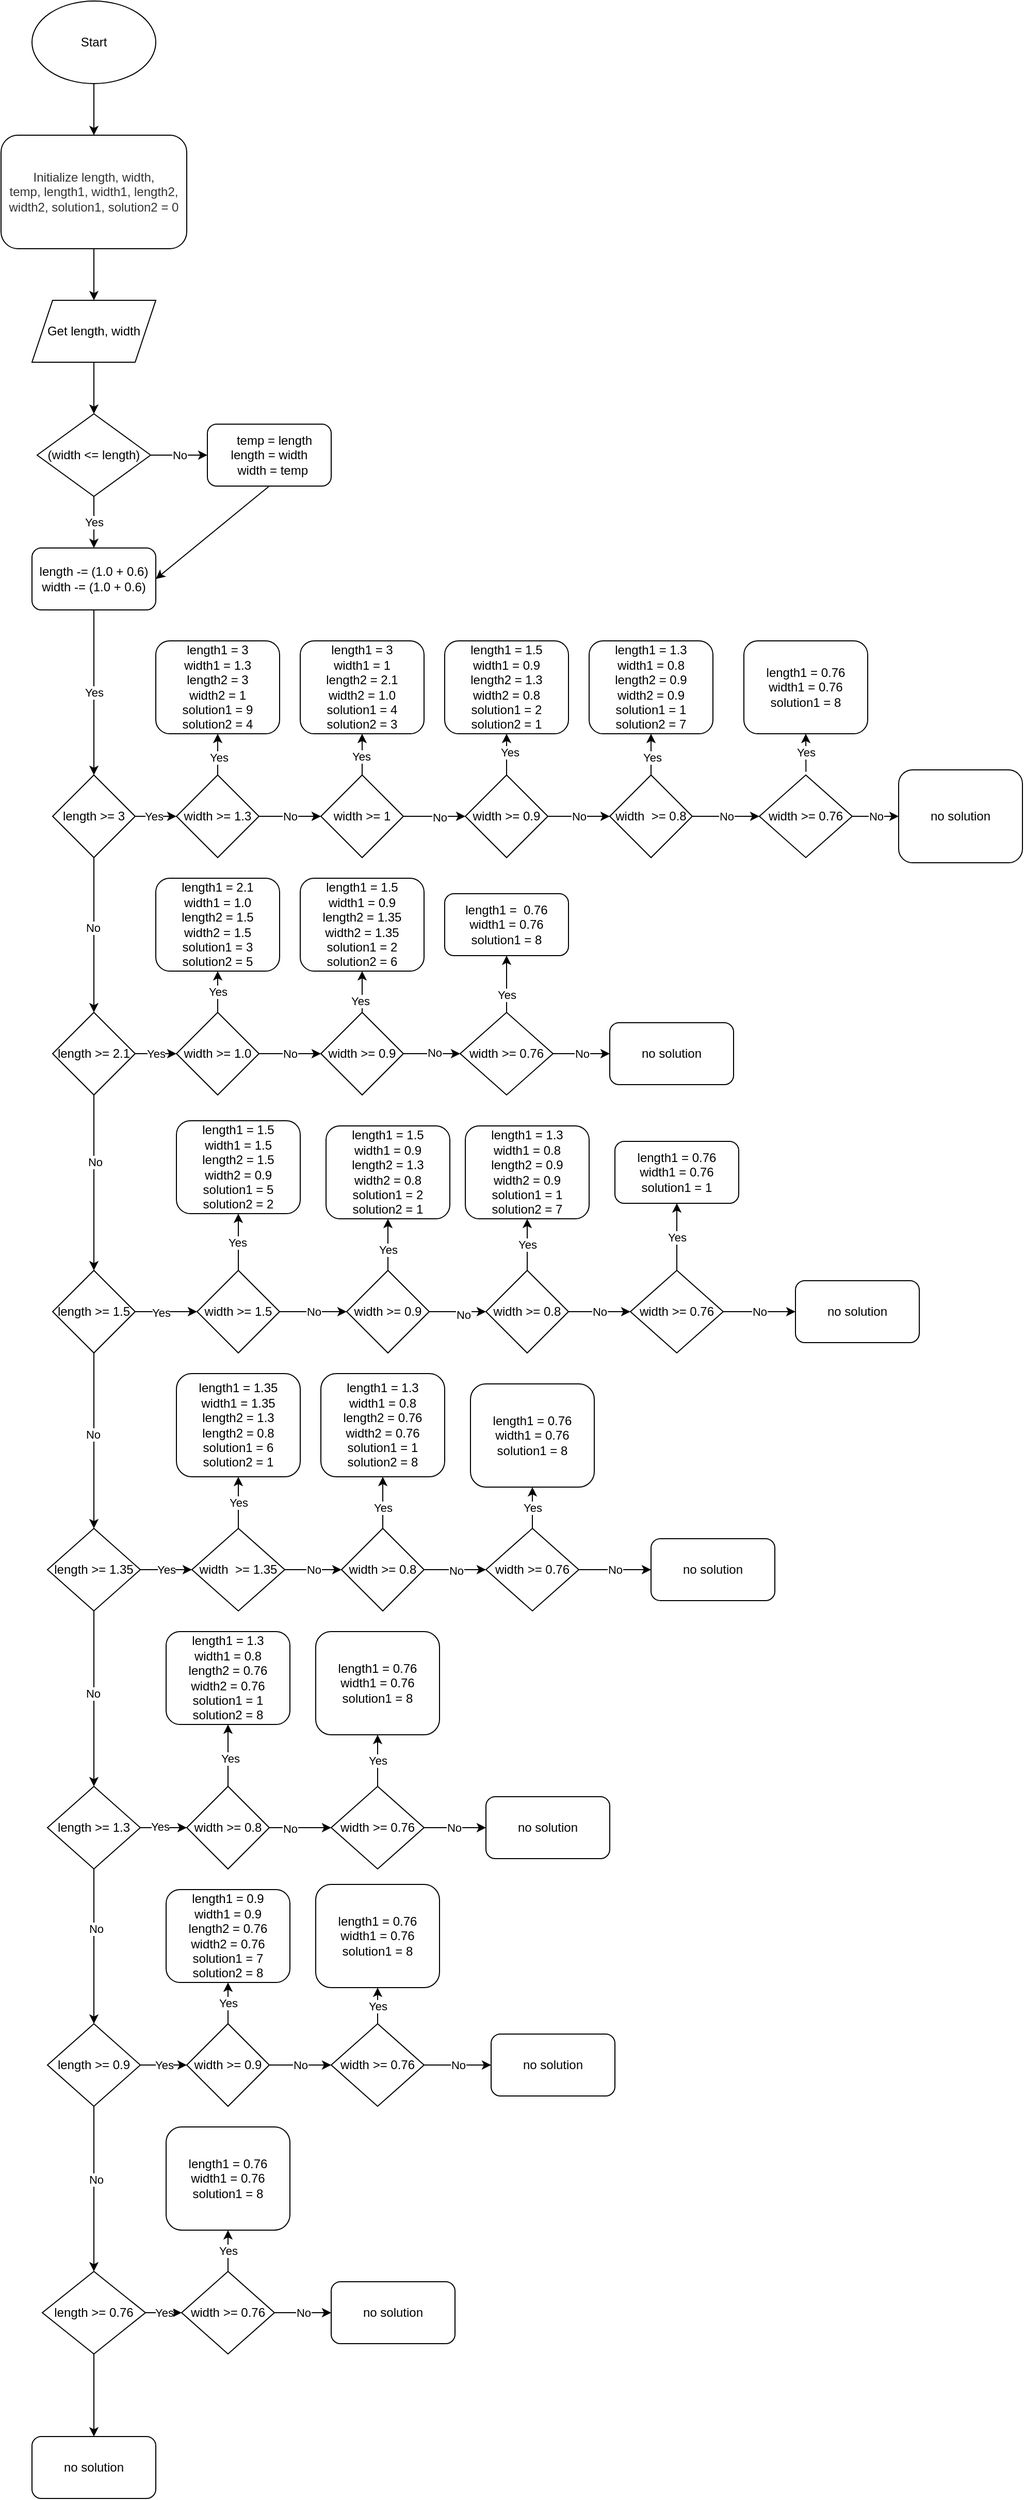 <mxfile version="15.8.2" type="github">
  <diagram id="d-orxMP7u0uSfBueZLpv" name="Page-1">
    <mxGraphModel dx="1038" dy="579" grid="1" gridSize="10" guides="1" tooltips="1" connect="1" arrows="1" fold="1" page="1" pageScale="1" pageWidth="1200" pageHeight="1920" math="0" shadow="0">
      <root>
        <mxCell id="0" />
        <mxCell id="1" parent="0" />
        <mxCell id="_EXevsXsaBAd4mSZJ1PT-3" value="" style="endArrow=classic;html=1;rounded=0;exitX=0.5;exitY=1;exitDx=0;exitDy=0;entryX=0.5;entryY=0;entryDx=0;entryDy=0;" parent="1" target="_EXevsXsaBAd4mSZJ1PT-4" edge="1">
          <mxGeometry width="50" height="50" relative="1" as="geometry">
            <mxPoint x="100.0" y="110" as="sourcePoint" />
            <mxPoint x="350" y="190" as="targetPoint" />
          </mxGeometry>
        </mxCell>
        <mxCell id="_EXevsXsaBAd4mSZJ1PT-4" value="&lt;span data-lucid-type=&quot;application/vnd.lucid.text&quot; data-lucid-content=&quot;{&amp;#34;t&amp;#34;:&amp;#34;Initialize length, width, temp, length1, width1, length2, width2, type1, type2&amp;#34;,&amp;#34;m&amp;#34;:[{&amp;#34;s&amp;#34;:0,&amp;#34;n&amp;#34;:&amp;#34;a&amp;#34;,&amp;#34;v&amp;#34;:&amp;#34;center&amp;#34;},{&amp;#34;s&amp;#34;:0,&amp;#34;n&amp;#34;:&amp;#34;f&amp;#34;,&amp;#34;v&amp;#34;:&amp;#34;Liberation Serif&amp;#34;,&amp;#34;e&amp;#34;:78},{&amp;#34;s&amp;#34;:0,&amp;#34;n&amp;#34;:&amp;#34;c&amp;#34;,&amp;#34;v&amp;#34;:&amp;#34;333333ff&amp;#34;,&amp;#34;e&amp;#34;:78}]}&quot;&gt;&lt;span style=&quot;text-align: center ; color: rgb(51 , 51 , 51)&quot;&gt;Initialize length, width,&lt;br&gt;temp, length1, width1, length2, width2, solution1, solution2 = 0&lt;/span&gt;&lt;/span&gt;" style="rounded=1;whiteSpace=wrap;html=1;" parent="1" vertex="1">
          <mxGeometry x="10" y="160" width="180" height="110" as="geometry" />
        </mxCell>
        <mxCell id="_EXevsXsaBAd4mSZJ1PT-5" value="Start" style="ellipse;whiteSpace=wrap;html=1;" parent="1" vertex="1">
          <mxGeometry x="40" y="30" width="120" height="80" as="geometry" />
        </mxCell>
        <mxCell id="_EXevsXsaBAd4mSZJ1PT-6" value="" style="endArrow=classic;html=1;rounded=0;" parent="1" edge="1">
          <mxGeometry width="50" height="50" relative="1" as="geometry">
            <mxPoint x="100" y="270" as="sourcePoint" />
            <mxPoint x="100" y="320" as="targetPoint" />
          </mxGeometry>
        </mxCell>
        <mxCell id="_EXevsXsaBAd4mSZJ1PT-7" value="Get length, width" style="shape=parallelogram;perimeter=parallelogramPerimeter;whiteSpace=wrap;html=1;fixedSize=1;" parent="1" vertex="1">
          <mxGeometry x="40" y="320" width="120" height="60" as="geometry" />
        </mxCell>
        <mxCell id="_EXevsXsaBAd4mSZJ1PT-8" value="" style="endArrow=classic;html=1;rounded=0;exitX=0.5;exitY=1;exitDx=0;exitDy=0;" parent="1" source="_EXevsXsaBAd4mSZJ1PT-7" edge="1">
          <mxGeometry width="50" height="50" relative="1" as="geometry">
            <mxPoint x="90" y="430" as="sourcePoint" />
            <mxPoint x="100" y="430" as="targetPoint" />
          </mxGeometry>
        </mxCell>
        <mxCell id="_EXevsXsaBAd4mSZJ1PT-9" value="(width &amp;lt;= length)" style="rhombus;whiteSpace=wrap;html=1;" parent="1" vertex="1">
          <mxGeometry x="45" y="430" width="110" height="80" as="geometry" />
        </mxCell>
        <mxCell id="_EXevsXsaBAd4mSZJ1PT-10" value="Yes" style="endArrow=classic;html=1;rounded=0;exitX=0.5;exitY=1;exitDx=0;exitDy=0;" parent="1" source="_EXevsXsaBAd4mSZJ1PT-9" edge="1">
          <mxGeometry width="50" height="50" relative="1" as="geometry">
            <mxPoint x="80" y="560" as="sourcePoint" />
            <mxPoint x="100" y="560" as="targetPoint" />
          </mxGeometry>
        </mxCell>
        <mxCell id="_EXevsXsaBAd4mSZJ1PT-11" value="No" style="endArrow=classic;html=1;rounded=0;exitX=1;exitY=0.5;exitDx=0;exitDy=0;" parent="1" source="_EXevsXsaBAd4mSZJ1PT-9" edge="1">
          <mxGeometry width="50" height="50" relative="1" as="geometry">
            <mxPoint x="160" y="490" as="sourcePoint" />
            <mxPoint x="210" y="470" as="targetPoint" />
          </mxGeometry>
        </mxCell>
        <mxCell id="_EXevsXsaBAd4mSZJ1PT-12" value="&amp;nbsp; &amp;nbsp;temp = length&lt;br&gt;length = width&lt;br&gt;&amp;nbsp; width = temp" style="rounded=1;whiteSpace=wrap;html=1;align=center;" parent="1" vertex="1">
          <mxGeometry x="210" y="440" width="120" height="60" as="geometry" />
        </mxCell>
        <mxCell id="_EXevsXsaBAd4mSZJ1PT-13" value="length -= (1.0 + 0.6)&lt;br&gt;width -= (1.0 + 0.6)" style="rounded=1;whiteSpace=wrap;html=1;" parent="1" vertex="1">
          <mxGeometry x="40" y="560" width="120" height="60" as="geometry" />
        </mxCell>
        <mxCell id="_EXevsXsaBAd4mSZJ1PT-14" value="Yes" style="endArrow=classic;html=1;rounded=0;exitX=0.5;exitY=1;exitDx=0;exitDy=0;entryX=0.5;entryY=0;entryDx=0;entryDy=0;" parent="1" source="_EXevsXsaBAd4mSZJ1PT-13" edge="1" target="_EXevsXsaBAd4mSZJ1PT-16">
          <mxGeometry width="50" height="50" relative="1" as="geometry">
            <mxPoint x="80" y="670" as="sourcePoint" />
            <mxPoint x="100" y="670" as="targetPoint" />
          </mxGeometry>
        </mxCell>
        <mxCell id="_EXevsXsaBAd4mSZJ1PT-15" value="" style="endArrow=classic;html=1;rounded=0;exitX=0.5;exitY=1;exitDx=0;exitDy=0;entryX=1;entryY=0.5;entryDx=0;entryDy=0;" parent="1" source="_EXevsXsaBAd4mSZJ1PT-12" target="_EXevsXsaBAd4mSZJ1PT-13" edge="1">
          <mxGeometry width="50" height="50" relative="1" as="geometry">
            <mxPoint x="250" y="550" as="sourcePoint" />
            <mxPoint x="300" y="500" as="targetPoint" />
          </mxGeometry>
        </mxCell>
        <mxCell id="_EXevsXsaBAd4mSZJ1PT-16" value="length &amp;gt;= 3" style="rhombus;whiteSpace=wrap;html=1;" parent="1" vertex="1">
          <mxGeometry x="60" y="780" width="80" height="80" as="geometry" />
        </mxCell>
        <mxCell id="_EXevsXsaBAd4mSZJ1PT-17" value="" style="endArrow=classic;html=1;rounded=0;exitX=1;exitY=0.5;exitDx=0;exitDy=0;entryX=0;entryY=0.5;entryDx=0;entryDy=0;" parent="1" source="_EXevsXsaBAd4mSZJ1PT-16" edge="1" target="_EXevsXsaBAd4mSZJ1PT-19">
          <mxGeometry width="50" height="50" relative="1" as="geometry">
            <mxPoint x="160" y="730" as="sourcePoint" />
            <mxPoint x="200" y="710" as="targetPoint" />
          </mxGeometry>
        </mxCell>
        <mxCell id="_EXevsXsaBAd4mSZJ1PT-18" value="Yes" style="edgeLabel;html=1;align=center;verticalAlign=middle;resizable=0;points=[];" parent="_EXevsXsaBAd4mSZJ1PT-17" vertex="1" connectable="0">
          <mxGeometry x="-0.105" relative="1" as="geometry">
            <mxPoint as="offset" />
          </mxGeometry>
        </mxCell>
        <mxCell id="_EXevsXsaBAd4mSZJ1PT-19" value="width &amp;gt;= 1.3" style="rhombus;whiteSpace=wrap;html=1;" parent="1" vertex="1">
          <mxGeometry x="180" y="780" width="80" height="80" as="geometry" />
        </mxCell>
        <mxCell id="_EXevsXsaBAd4mSZJ1PT-20" value="No" style="endArrow=classic;html=1;rounded=0;exitX=1;exitY=0.5;exitDx=0;exitDy=0;entryX=0;entryY=0.5;entryDx=0;entryDy=0;" parent="1" source="_EXevsXsaBAd4mSZJ1PT-19" edge="1" target="_EXevsXsaBAd4mSZJ1PT-21">
          <mxGeometry width="50" height="50" relative="1" as="geometry">
            <mxPoint x="280" y="730" as="sourcePoint" />
            <mxPoint x="330" y="710" as="targetPoint" />
          </mxGeometry>
        </mxCell>
        <mxCell id="_EXevsXsaBAd4mSZJ1PT-21" value="width &amp;gt;= 1" style="rhombus;whiteSpace=wrap;html=1;" parent="1" vertex="1">
          <mxGeometry x="320" y="780" width="80" height="80" as="geometry" />
        </mxCell>
        <mxCell id="_EXevsXsaBAd4mSZJ1PT-22" value="" style="endArrow=classic;html=1;rounded=0;exitX=0.5;exitY=1;exitDx=0;exitDy=0;entryX=0.5;entryY=0;entryDx=0;entryDy=0;" parent="1" source="_EXevsXsaBAd4mSZJ1PT-16" edge="1" target="_EXevsXsaBAd4mSZJ1PT-23">
          <mxGeometry width="50" height="50" relative="1" as="geometry">
            <mxPoint x="70" y="800" as="sourcePoint" />
            <mxPoint x="100" y="800" as="targetPoint" />
          </mxGeometry>
        </mxCell>
        <mxCell id="_EXevsXsaBAd4mSZJ1PT-35" value="No" style="edgeLabel;html=1;align=center;verticalAlign=middle;resizable=0;points=[];" parent="_EXevsXsaBAd4mSZJ1PT-22" vertex="1" connectable="0">
          <mxGeometry x="-0.092" y="-1" relative="1" as="geometry">
            <mxPoint as="offset" />
          </mxGeometry>
        </mxCell>
        <mxCell id="_EXevsXsaBAd4mSZJ1PT-23" value="length &amp;gt;= 2.1" style="rhombus;whiteSpace=wrap;html=1;" parent="1" vertex="1">
          <mxGeometry x="60" y="1010" width="80" height="80" as="geometry" />
        </mxCell>
        <mxCell id="_EXevsXsaBAd4mSZJ1PT-24" value="" style="endArrow=classic;html=1;rounded=0;exitX=0.5;exitY=1;exitDx=0;exitDy=0;entryX=0.5;entryY=0;entryDx=0;entryDy=0;" parent="1" source="_EXevsXsaBAd4mSZJ1PT-23" edge="1" target="_EXevsXsaBAd4mSZJ1PT-25">
          <mxGeometry width="50" height="50" relative="1" as="geometry">
            <mxPoint x="70" y="930" as="sourcePoint" />
            <mxPoint x="100" y="930" as="targetPoint" />
          </mxGeometry>
        </mxCell>
        <mxCell id="_EXevsXsaBAd4mSZJ1PT-36" value="No" style="edgeLabel;html=1;align=center;verticalAlign=middle;resizable=0;points=[];" parent="_EXevsXsaBAd4mSZJ1PT-24" vertex="1" connectable="0">
          <mxGeometry x="-0.244" y="1" relative="1" as="geometry">
            <mxPoint as="offset" />
          </mxGeometry>
        </mxCell>
        <mxCell id="_EXevsXsaBAd4mSZJ1PT-25" value="length &amp;gt;= 1.5" style="rhombus;whiteSpace=wrap;html=1;" parent="1" vertex="1">
          <mxGeometry x="60" y="1260" width="80" height="80" as="geometry" />
        </mxCell>
        <mxCell id="_EXevsXsaBAd4mSZJ1PT-26" value="" style="endArrow=classic;html=1;rounded=0;exitX=0.5;exitY=1;exitDx=0;exitDy=0;entryX=0.5;entryY=0;entryDx=0;entryDy=0;" parent="1" source="_EXevsXsaBAd4mSZJ1PT-25" target="_EXevsXsaBAd4mSZJ1PT-27" edge="1">
          <mxGeometry width="50" height="50" relative="1" as="geometry">
            <mxPoint x="70" y="1060" as="sourcePoint" />
            <mxPoint x="100" y="1050" as="targetPoint" />
          </mxGeometry>
        </mxCell>
        <mxCell id="_EXevsXsaBAd4mSZJ1PT-37" value="No" style="edgeLabel;html=1;align=center;verticalAlign=middle;resizable=0;points=[];" parent="_EXevsXsaBAd4mSZJ1PT-26" vertex="1" connectable="0">
          <mxGeometry x="-0.072" y="-1" relative="1" as="geometry">
            <mxPoint as="offset" />
          </mxGeometry>
        </mxCell>
        <mxCell id="_EXevsXsaBAd4mSZJ1PT-27" value="length &amp;gt;= 1.35" style="rhombus;whiteSpace=wrap;html=1;" parent="1" vertex="1">
          <mxGeometry x="55" y="1510" width="90" height="80" as="geometry" />
        </mxCell>
        <mxCell id="_EXevsXsaBAd4mSZJ1PT-28" value="" style="endArrow=classic;html=1;rounded=0;exitX=0.5;exitY=1;exitDx=0;exitDy=0;entryX=0.5;entryY=0;entryDx=0;entryDy=0;" parent="1" source="_EXevsXsaBAd4mSZJ1PT-27" target="_EXevsXsaBAd4mSZJ1PT-29" edge="1">
          <mxGeometry width="50" height="50" relative="1" as="geometry">
            <mxPoint x="150" y="1110" as="sourcePoint" />
            <mxPoint x="200" y="1090" as="targetPoint" />
          </mxGeometry>
        </mxCell>
        <mxCell id="_EXevsXsaBAd4mSZJ1PT-38" value="No" style="edgeLabel;html=1;align=center;verticalAlign=middle;resizable=0;points=[];" parent="_EXevsXsaBAd4mSZJ1PT-28" vertex="1" connectable="0">
          <mxGeometry x="-0.063" y="-1" relative="1" as="geometry">
            <mxPoint as="offset" />
          </mxGeometry>
        </mxCell>
        <mxCell id="_EXevsXsaBAd4mSZJ1PT-29" value="length &amp;gt;= 1.3" style="rhombus;whiteSpace=wrap;html=1;" parent="1" vertex="1">
          <mxGeometry x="55" y="1760" width="90" height="80" as="geometry" />
        </mxCell>
        <mxCell id="_EXevsXsaBAd4mSZJ1PT-31" value="" style="endArrow=classic;html=1;rounded=0;entryX=0.5;entryY=0;entryDx=0;entryDy=0;exitX=0.5;exitY=1;exitDx=0;exitDy=0;" parent="1" source="_EXevsXsaBAd4mSZJ1PT-29" target="_EXevsXsaBAd4mSZJ1PT-108" edge="1">
          <mxGeometry width="50" height="50" relative="1" as="geometry">
            <mxPoint x="30" y="1450" as="sourcePoint" />
            <mxPoint x="350" y="1290" as="targetPoint" />
          </mxGeometry>
        </mxCell>
        <mxCell id="_EXevsXsaBAd4mSZJ1PT-39" value="No" style="edgeLabel;html=1;align=center;verticalAlign=middle;resizable=0;points=[];" parent="_EXevsXsaBAd4mSZJ1PT-31" vertex="1" connectable="0">
          <mxGeometry x="-0.225" y="2" relative="1" as="geometry">
            <mxPoint as="offset" />
          </mxGeometry>
        </mxCell>
        <mxCell id="_EXevsXsaBAd4mSZJ1PT-33" value="" style="endArrow=classic;html=1;rounded=0;exitX=0.5;exitY=1;exitDx=0;exitDy=0;entryX=0.5;entryY=0;entryDx=0;entryDy=0;" parent="1" source="_EXevsXsaBAd4mSZJ1PT-108" target="_EXevsXsaBAd4mSZJ1PT-34" edge="1">
          <mxGeometry width="50" height="50" relative="1" as="geometry">
            <mxPoint x="430" y="1180" as="sourcePoint" />
            <mxPoint x="480" y="1090" as="targetPoint" />
          </mxGeometry>
        </mxCell>
        <mxCell id="_EXevsXsaBAd4mSZJ1PT-40" value="No" style="edgeLabel;html=1;align=center;verticalAlign=middle;resizable=0;points=[];" parent="_EXevsXsaBAd4mSZJ1PT-33" vertex="1" connectable="0">
          <mxGeometry x="-0.115" y="2" relative="1" as="geometry">
            <mxPoint as="offset" />
          </mxGeometry>
        </mxCell>
        <mxCell id="_EXevsXsaBAd4mSZJ1PT-34" value="length &amp;gt;= 0.76" style="rhombus;whiteSpace=wrap;html=1;" parent="1" vertex="1">
          <mxGeometry x="50" y="2230" width="100" height="80" as="geometry" />
        </mxCell>
        <mxCell id="_EXevsXsaBAd4mSZJ1PT-41" value="" style="endArrow=classic;html=1;rounded=0;exitX=0.5;exitY=0;exitDx=0;exitDy=0;entryX=0.5;entryY=1;entryDx=0;entryDy=0;" parent="1" source="_EXevsXsaBAd4mSZJ1PT-19" target="_EXevsXsaBAd4mSZJ1PT-42" edge="1">
          <mxGeometry width="50" height="50" relative="1" as="geometry">
            <mxPoint x="210" y="670" as="sourcePoint" />
            <mxPoint x="240" y="640" as="targetPoint" />
          </mxGeometry>
        </mxCell>
        <mxCell id="_EXevsXsaBAd4mSZJ1PT-47" value="Yes" style="edgeLabel;html=1;align=center;verticalAlign=middle;resizable=0;points=[];" parent="_EXevsXsaBAd4mSZJ1PT-41" vertex="1" connectable="0">
          <mxGeometry x="-0.139" y="-1" relative="1" as="geometry">
            <mxPoint as="offset" />
          </mxGeometry>
        </mxCell>
        <mxCell id="_EXevsXsaBAd4mSZJ1PT-42" value="length1 = 3&lt;br&gt;width1 = 1.3&lt;br&gt;length2 = 3&lt;br&gt;width2 = 1&lt;br&gt;solution1 = 9&lt;br&gt;solution2 = 4" style="rounded=1;whiteSpace=wrap;html=1;align=center;" parent="1" vertex="1">
          <mxGeometry x="160" y="650" width="120" height="90" as="geometry" />
        </mxCell>
        <mxCell id="_EXevsXsaBAd4mSZJ1PT-44" value="" style="endArrow=classic;html=1;rounded=0;exitX=0.5;exitY=0;exitDx=0;exitDy=0;entryX=0.5;entryY=1;entryDx=0;entryDy=0;" parent="1" source="_EXevsXsaBAd4mSZJ1PT-21" edge="1" target="_EXevsXsaBAd4mSZJ1PT-45">
          <mxGeometry width="50" height="50" relative="1" as="geometry">
            <mxPoint x="410" y="730" as="sourcePoint" />
            <mxPoint x="450" y="710" as="targetPoint" />
          </mxGeometry>
        </mxCell>
        <mxCell id="_EXevsXsaBAd4mSZJ1PT-48" value="Yes" style="edgeLabel;html=1;align=center;verticalAlign=middle;resizable=0;points=[];" parent="_EXevsXsaBAd4mSZJ1PT-44" vertex="1" connectable="0">
          <mxGeometry x="-0.1" y="1" relative="1" as="geometry">
            <mxPoint as="offset" />
          </mxGeometry>
        </mxCell>
        <mxCell id="_EXevsXsaBAd4mSZJ1PT-45" value="length1 = 3&lt;br&gt;width1 = 1&lt;br&gt;length2 = 2.1&lt;br&gt;width2 = 1.0&lt;br&gt;solution1 = 4&lt;br&gt;solution2 = 3" style="rounded=1;whiteSpace=wrap;html=1;" parent="1" vertex="1">
          <mxGeometry x="300" y="650" width="120" height="90" as="geometry" />
        </mxCell>
        <mxCell id="_EXevsXsaBAd4mSZJ1PT-46" value="Yes" style="endArrow=classic;html=1;rounded=0;exitX=1;exitY=0.5;exitDx=0;exitDy=0;entryX=0;entryY=0.5;entryDx=0;entryDy=0;" parent="1" source="_EXevsXsaBAd4mSZJ1PT-23" edge="1" target="_EXevsXsaBAd4mSZJ1PT-50">
          <mxGeometry width="50" height="50" relative="1" as="geometry">
            <mxPoint x="340" y="850" as="sourcePoint" />
            <mxPoint x="200" y="840" as="targetPoint" />
          </mxGeometry>
        </mxCell>
        <mxCell id="_EXevsXsaBAd4mSZJ1PT-50" value="width &amp;gt;= 1.0" style="rhombus;whiteSpace=wrap;html=1;" parent="1" vertex="1">
          <mxGeometry x="180" y="1010" width="80" height="80" as="geometry" />
        </mxCell>
        <mxCell id="_EXevsXsaBAd4mSZJ1PT-51" value="Yes" style="endArrow=classic;html=1;rounded=0;exitX=0.5;exitY=0;exitDx=0;exitDy=0;entryX=0.5;entryY=1;entryDx=0;entryDy=0;" parent="1" source="_EXevsXsaBAd4mSZJ1PT-50" target="_EXevsXsaBAd4mSZJ1PT-52" edge="1">
          <mxGeometry width="50" height="50" relative="1" as="geometry">
            <mxPoint x="280" y="860" as="sourcePoint" />
            <mxPoint x="330" y="840" as="targetPoint" />
          </mxGeometry>
        </mxCell>
        <mxCell id="_EXevsXsaBAd4mSZJ1PT-52" value="length1 = 2.1&lt;br&gt;width1 = 1.0&lt;br&gt;length2 = 1.5&lt;br&gt;width2 = 1.5&lt;br&gt;solution1 = 3&lt;br&gt;solution2 = 5" style="rounded=1;whiteSpace=wrap;html=1;" parent="1" vertex="1">
          <mxGeometry x="160" y="880" width="120" height="90" as="geometry" />
        </mxCell>
        <mxCell id="_EXevsXsaBAd4mSZJ1PT-54" value="No" style="endArrow=classic;html=1;rounded=0;exitX=1;exitY=0.5;exitDx=0;exitDy=0;entryX=0;entryY=0.5;entryDx=0;entryDy=0;" parent="1" source="_EXevsXsaBAd4mSZJ1PT-50" edge="1" target="_EXevsXsaBAd4mSZJ1PT-57">
          <mxGeometry width="50" height="50" relative="1" as="geometry">
            <mxPoint x="280" y="870" as="sourcePoint" />
            <mxPoint x="330" y="880" as="targetPoint" />
          </mxGeometry>
        </mxCell>
        <mxCell id="_EXevsXsaBAd4mSZJ1PT-56" value="" style="endArrow=classic;html=1;rounded=0;exitX=1;exitY=0.5;exitDx=0;exitDy=0;entryX=0;entryY=0.5;entryDx=0;entryDy=0;" parent="1" source="_EXevsXsaBAd4mSZJ1PT-25" target="_EXevsXsaBAd4mSZJ1PT-67" edge="1">
          <mxGeometry width="50" height="50" relative="1" as="geometry">
            <mxPoint x="140" y="990" as="sourcePoint" />
            <mxPoint x="190" y="970" as="targetPoint" />
          </mxGeometry>
        </mxCell>
        <mxCell id="_EXevsXsaBAd4mSZJ1PT-72" value="Yes" style="edgeLabel;html=1;align=center;verticalAlign=middle;resizable=0;points=[];" parent="_EXevsXsaBAd4mSZJ1PT-56" vertex="1" connectable="0">
          <mxGeometry x="-0.182" y="-1" relative="1" as="geometry">
            <mxPoint as="offset" />
          </mxGeometry>
        </mxCell>
        <mxCell id="_EXevsXsaBAd4mSZJ1PT-57" value="width &amp;gt;= 0.9" style="rhombus;whiteSpace=wrap;html=1;" parent="1" vertex="1">
          <mxGeometry x="320" y="1010" width="80" height="80" as="geometry" />
        </mxCell>
        <mxCell id="_EXevsXsaBAd4mSZJ1PT-58" value="" style="endArrow=classic;html=1;rounded=0;entryX=0.5;entryY=1;entryDx=0;entryDy=0;exitX=0.5;exitY=0;exitDx=0;exitDy=0;" parent="1" source="_EXevsXsaBAd4mSZJ1PT-57" target="_EXevsXsaBAd4mSZJ1PT-59" edge="1">
          <mxGeometry width="50" height="50" relative="1" as="geometry">
            <mxPoint x="370" y="1070" as="sourcePoint" />
            <mxPoint x="460" y="840" as="targetPoint" />
          </mxGeometry>
        </mxCell>
        <mxCell id="_EXevsXsaBAd4mSZJ1PT-60" value="Yes" style="edgeLabel;html=1;align=center;verticalAlign=middle;resizable=0;points=[];" parent="_EXevsXsaBAd4mSZJ1PT-58" vertex="1" connectable="0">
          <mxGeometry x="-0.421" y="2" relative="1" as="geometry">
            <mxPoint as="offset" />
          </mxGeometry>
        </mxCell>
        <mxCell id="_EXevsXsaBAd4mSZJ1PT-59" value="length1 = 1.5&lt;br&gt;width1 = 0.9&lt;br&gt;length2 = 1.35&lt;br&gt;width2 = 1.35&lt;br&gt;solution1 = 2&lt;br&gt;solution2 = 6" style="rounded=1;whiteSpace=wrap;html=1;" parent="1" vertex="1">
          <mxGeometry x="300" y="880" width="120" height="90" as="geometry" />
        </mxCell>
        <mxCell id="_EXevsXsaBAd4mSZJ1PT-61" value="width &amp;gt;= 0.76" style="rhombus;whiteSpace=wrap;html=1;" parent="1" vertex="1">
          <mxGeometry x="455" y="1010" width="90" height="80" as="geometry" />
        </mxCell>
        <mxCell id="_EXevsXsaBAd4mSZJ1PT-62" value="" style="endArrow=classic;html=1;rounded=0;exitX=1;exitY=0.5;exitDx=0;exitDy=0;entryX=0;entryY=0.5;entryDx=0;entryDy=0;" parent="1" source="_EXevsXsaBAd4mSZJ1PT-57" target="_EXevsXsaBAd4mSZJ1PT-61" edge="1">
          <mxGeometry width="50" height="50" relative="1" as="geometry">
            <mxPoint x="350" y="970" as="sourcePoint" />
            <mxPoint x="400" y="920" as="targetPoint" />
          </mxGeometry>
        </mxCell>
        <mxCell id="_EXevsXsaBAd4mSZJ1PT-63" value="No" style="edgeLabel;html=1;align=center;verticalAlign=middle;resizable=0;points=[];" parent="_EXevsXsaBAd4mSZJ1PT-62" vertex="1" connectable="0">
          <mxGeometry x="0.086" y="1" relative="1" as="geometry">
            <mxPoint as="offset" />
          </mxGeometry>
        </mxCell>
        <mxCell id="_EXevsXsaBAd4mSZJ1PT-64" value="" style="endArrow=classic;html=1;rounded=0;exitX=0.5;exitY=0;exitDx=0;exitDy=0;entryX=0.5;entryY=1;entryDx=0;entryDy=0;" parent="1" source="_EXevsXsaBAd4mSZJ1PT-61" edge="1" target="_EXevsXsaBAd4mSZJ1PT-65">
          <mxGeometry width="50" height="50" relative="1" as="geometry">
            <mxPoint x="550" y="920" as="sourcePoint" />
            <mxPoint x="590" y="900" as="targetPoint" />
          </mxGeometry>
        </mxCell>
        <mxCell id="_EXevsXsaBAd4mSZJ1PT-66" value="Yes" style="edgeLabel;html=1;align=center;verticalAlign=middle;resizable=0;points=[];" parent="_EXevsXsaBAd4mSZJ1PT-64" vertex="1" connectable="0">
          <mxGeometry x="-0.386" relative="1" as="geometry">
            <mxPoint as="offset" />
          </mxGeometry>
        </mxCell>
        <mxCell id="_EXevsXsaBAd4mSZJ1PT-65" value="length1 = &amp;nbsp;0.76&lt;br&gt;width1 = 0.76&lt;br&gt;solution1 = 8" style="rounded=1;whiteSpace=wrap;html=1;" parent="1" vertex="1">
          <mxGeometry x="440" y="895" width="120" height="60" as="geometry" />
        </mxCell>
        <mxCell id="_EXevsXsaBAd4mSZJ1PT-67" value="width &amp;gt;= 1.5" style="rhombus;whiteSpace=wrap;html=1;" parent="1" vertex="1">
          <mxGeometry x="200" y="1260" width="80" height="80" as="geometry" />
        </mxCell>
        <mxCell id="_EXevsXsaBAd4mSZJ1PT-68" value="No" style="endArrow=classic;html=1;rounded=0;exitX=1;exitY=0.5;exitDx=0;exitDy=0;entryX=0;entryY=0.5;entryDx=0;entryDy=0;" parent="1" source="_EXevsXsaBAd4mSZJ1PT-67" target="_EXevsXsaBAd4mSZJ1PT-69" edge="1">
          <mxGeometry width="50" height="50" relative="1" as="geometry">
            <mxPoint x="270" y="990" as="sourcePoint" />
            <mxPoint x="320" y="970" as="targetPoint" />
          </mxGeometry>
        </mxCell>
        <mxCell id="_EXevsXsaBAd4mSZJ1PT-69" value="width &amp;gt;= 0.9" style="rhombus;whiteSpace=wrap;html=1;" parent="1" vertex="1">
          <mxGeometry x="345" y="1260" width="80" height="80" as="geometry" />
        </mxCell>
        <mxCell id="_EXevsXsaBAd4mSZJ1PT-73" value="length1 = 1.5&lt;br&gt;width1 = 1.5&lt;br&gt;length2 = 1.5&lt;br&gt;width2 = 0.9&lt;br&gt;solution1 = 5&lt;br&gt;solution2 = 2" style="rounded=1;whiteSpace=wrap;html=1;" parent="1" vertex="1">
          <mxGeometry x="180" y="1115" width="120" height="90" as="geometry" />
        </mxCell>
        <mxCell id="_EXevsXsaBAd4mSZJ1PT-74" value="" style="endArrow=classic;html=1;rounded=0;exitX=0.5;exitY=0;exitDx=0;exitDy=0;entryX=0.5;entryY=1;entryDx=0;entryDy=0;" parent="1" source="_EXevsXsaBAd4mSZJ1PT-67" target="_EXevsXsaBAd4mSZJ1PT-73" edge="1">
          <mxGeometry width="50" height="50" relative="1" as="geometry">
            <mxPoint x="220" y="1330" as="sourcePoint" />
            <mxPoint x="190" y="1290" as="targetPoint" />
          </mxGeometry>
        </mxCell>
        <mxCell id="_EXevsXsaBAd4mSZJ1PT-75" value="Yes" style="edgeLabel;html=1;align=center;verticalAlign=middle;resizable=0;points=[];" parent="_EXevsXsaBAd4mSZJ1PT-74" vertex="1" connectable="0">
          <mxGeometry x="0.007" y="1" relative="1" as="geometry">
            <mxPoint as="offset" />
          </mxGeometry>
        </mxCell>
        <mxCell id="_EXevsXsaBAd4mSZJ1PT-76" value="" style="endArrow=classic;html=1;rounded=0;entryX=0;entryY=0.5;entryDx=0;entryDy=0;exitX=1;exitY=0.5;exitDx=0;exitDy=0;" parent="1" target="_EXevsXsaBAd4mSZJ1PT-79" edge="1" source="_EXevsXsaBAd4mSZJ1PT-21">
          <mxGeometry width="50" height="50" relative="1" as="geometry">
            <mxPoint x="370" y="910" as="sourcePoint" />
            <mxPoint x="450" y="590" as="targetPoint" />
          </mxGeometry>
        </mxCell>
        <mxCell id="_EXevsXsaBAd4mSZJ1PT-78" value="No" style="edgeLabel;html=1;align=center;verticalAlign=middle;resizable=0;points=[];" parent="_EXevsXsaBAd4mSZJ1PT-76" vertex="1" connectable="0">
          <mxGeometry x="0.148" y="-1" relative="1" as="geometry">
            <mxPoint as="offset" />
          </mxGeometry>
        </mxCell>
        <mxCell id="_EXevsXsaBAd4mSZJ1PT-79" value="width &amp;gt;= 0.9" style="rhombus;whiteSpace=wrap;html=1;" parent="1" vertex="1">
          <mxGeometry x="460" y="780" width="80" height="80" as="geometry" />
        </mxCell>
        <mxCell id="_EXevsXsaBAd4mSZJ1PT-80" value="No" style="endArrow=classic;html=1;rounded=0;exitX=1;exitY=0.5;exitDx=0;exitDy=0;entryX=0;entryY=0.5;entryDx=0;entryDy=0;" parent="1" source="_EXevsXsaBAd4mSZJ1PT-79" edge="1" target="_EXevsXsaBAd4mSZJ1PT-81">
          <mxGeometry width="50" height="50" relative="1" as="geometry">
            <mxPoint x="530" y="600" as="sourcePoint" />
            <mxPoint x="590" y="580" as="targetPoint" />
          </mxGeometry>
        </mxCell>
        <mxCell id="_EXevsXsaBAd4mSZJ1PT-81" value="width &amp;nbsp;&amp;gt;= 0.8" style="rhombus;whiteSpace=wrap;html=1;" parent="1" vertex="1">
          <mxGeometry x="600" y="780" width="80" height="80" as="geometry" />
        </mxCell>
        <mxCell id="_EXevsXsaBAd4mSZJ1PT-82" value="" style="endArrow=classic;html=1;rounded=0;exitX=0.5;exitY=0;exitDx=0;exitDy=0;entryX=0.5;entryY=1;entryDx=0;entryDy=0;" parent="1" source="_EXevsXsaBAd4mSZJ1PT-79" edge="1" target="_EXevsXsaBAd4mSZJ1PT-83">
          <mxGeometry width="50" height="50" relative="1" as="geometry">
            <mxPoint x="460" y="540" as="sourcePoint" />
            <mxPoint x="490" y="500" as="targetPoint" />
          </mxGeometry>
        </mxCell>
        <mxCell id="_EXevsXsaBAd4mSZJ1PT-86" value="Yes" style="edgeLabel;html=1;align=center;verticalAlign=middle;resizable=0;points=[];" parent="_EXevsXsaBAd4mSZJ1PT-82" vertex="1" connectable="0">
          <mxGeometry x="0.09" y="-3" relative="1" as="geometry">
            <mxPoint as="offset" />
          </mxGeometry>
        </mxCell>
        <mxCell id="_EXevsXsaBAd4mSZJ1PT-83" value="length1 = 1.5&lt;br&gt;width1 = 0.9&lt;br&gt;length2 = 1.3&lt;br&gt;width2 = 0.8&lt;br&gt;solution1 = 2&lt;br&gt;solution2 = 1" style="rounded=1;whiteSpace=wrap;html=1;" parent="1" vertex="1">
          <mxGeometry x="440" y="650" width="120" height="90" as="geometry" />
        </mxCell>
        <mxCell id="_EXevsXsaBAd4mSZJ1PT-84" value="" style="endArrow=classic;html=1;rounded=0;exitX=0.5;exitY=0;exitDx=0;exitDy=0;entryX=0.5;entryY=1;entryDx=0;entryDy=0;" parent="1" source="_EXevsXsaBAd4mSZJ1PT-81" edge="1" target="_EXevsXsaBAd4mSZJ1PT-85">
          <mxGeometry width="50" height="50" relative="1" as="geometry">
            <mxPoint x="610" y="540" as="sourcePoint" />
            <mxPoint x="630" y="500" as="targetPoint" />
          </mxGeometry>
        </mxCell>
        <mxCell id="_EXevsXsaBAd4mSZJ1PT-87" value="Yes" style="edgeLabel;html=1;align=center;verticalAlign=middle;resizable=0;points=[];" parent="_EXevsXsaBAd4mSZJ1PT-84" vertex="1" connectable="0">
          <mxGeometry x="-0.152" y="-1" relative="1" as="geometry">
            <mxPoint as="offset" />
          </mxGeometry>
        </mxCell>
        <mxCell id="_EXevsXsaBAd4mSZJ1PT-85" value="length1 = 1.3&lt;br&gt;width1 = 0.8&lt;br&gt;length2 = 0.9&lt;br&gt;width2 = 0.9&lt;br&gt;solution1 = 1&lt;br&gt;solution2 = 7" style="rounded=1;whiteSpace=wrap;html=1;" parent="1" vertex="1">
          <mxGeometry x="580" y="650" width="120" height="90" as="geometry" />
        </mxCell>
        <mxCell id="_EXevsXsaBAd4mSZJ1PT-88" value="No" style="endArrow=classic;html=1;rounded=0;exitX=1;exitY=0.5;exitDx=0;exitDy=0;entryX=0;entryY=0.5;entryDx=0;entryDy=0;" parent="1" source="_EXevsXsaBAd4mSZJ1PT-81" edge="1" target="_EXevsXsaBAd4mSZJ1PT-89">
          <mxGeometry width="50" height="50" relative="1" as="geometry">
            <mxPoint x="670" y="600" as="sourcePoint" />
            <mxPoint x="720" y="580" as="targetPoint" />
          </mxGeometry>
        </mxCell>
        <mxCell id="geJAWq-fUzTMnwiIF5EW-5" value="No" style="edgeStyle=orthogonalEdgeStyle;rounded=0;orthogonalLoop=1;jettySize=auto;html=1;exitX=1;exitY=0.5;exitDx=0;exitDy=0;entryX=0;entryY=0.5;entryDx=0;entryDy=0;" edge="1" parent="1" source="_EXevsXsaBAd4mSZJ1PT-89" target="geJAWq-fUzTMnwiIF5EW-7">
          <mxGeometry relative="1" as="geometry">
            <mxPoint x="890" y="820.176" as="targetPoint" />
          </mxGeometry>
        </mxCell>
        <mxCell id="_EXevsXsaBAd4mSZJ1PT-89" value="width &amp;gt;= 0.76" style="rhombus;whiteSpace=wrap;html=1;" parent="1" vertex="1">
          <mxGeometry x="745" y="780" width="90" height="80" as="geometry" />
        </mxCell>
        <mxCell id="_EXevsXsaBAd4mSZJ1PT-90" value="Yes" style="endArrow=classic;html=1;rounded=0;exitX=0.502;exitY=-0.039;exitDx=0;exitDy=0;exitPerimeter=0;entryX=0.5;entryY=1;entryDx=0;entryDy=0;entryPerimeter=0;" parent="1" source="_EXevsXsaBAd4mSZJ1PT-89" edge="1" target="_EXevsXsaBAd4mSZJ1PT-91">
          <mxGeometry width="50" height="50" relative="1" as="geometry">
            <mxPoint x="750" y="540" as="sourcePoint" />
            <mxPoint x="765" y="500" as="targetPoint" />
          </mxGeometry>
        </mxCell>
        <mxCell id="_EXevsXsaBAd4mSZJ1PT-91" value="length1 = 0.76&lt;br&gt;width1 = 0.76&lt;br&gt;solution1 = 8" style="rounded=1;whiteSpace=wrap;html=1;" parent="1" vertex="1">
          <mxGeometry x="730" y="650" width="120" height="90" as="geometry" />
        </mxCell>
        <mxCell id="_EXevsXsaBAd4mSZJ1PT-92" value="No" style="endArrow=classic;html=1;rounded=0;exitX=1;exitY=0.5;exitDx=0;exitDy=0;entryX=0;entryY=0.5;entryDx=0;entryDy=0;" parent="1" source="_EXevsXsaBAd4mSZJ1PT-61" target="_EXevsXsaBAd4mSZJ1PT-93" edge="1">
          <mxGeometry width="50" height="50" relative="1" as="geometry">
            <mxPoint x="480" y="990" as="sourcePoint" />
            <mxPoint x="560" y="960" as="targetPoint" />
            <Array as="points" />
          </mxGeometry>
        </mxCell>
        <mxCell id="_EXevsXsaBAd4mSZJ1PT-93" value="no solution" style="rounded=1;whiteSpace=wrap;html=1;" parent="1" vertex="1">
          <mxGeometry x="600" y="1020" width="120" height="60" as="geometry" />
        </mxCell>
        <mxCell id="_EXevsXsaBAd4mSZJ1PT-95" value="width &amp;gt;= 0.8" style="rhombus;whiteSpace=wrap;html=1;" parent="1" vertex="1">
          <mxGeometry x="480" y="1260" width="80" height="80" as="geometry" />
        </mxCell>
        <mxCell id="_EXevsXsaBAd4mSZJ1PT-96" value="" style="endArrow=classic;html=1;rounded=0;exitX=1;exitY=0.5;exitDx=0;exitDy=0;entryX=0;entryY=0.5;entryDx=0;entryDy=0;" parent="1" source="_EXevsXsaBAd4mSZJ1PT-69" target="_EXevsXsaBAd4mSZJ1PT-95" edge="1">
          <mxGeometry width="50" height="50" relative="1" as="geometry">
            <mxPoint x="350" y="1060" as="sourcePoint" />
            <mxPoint x="400" y="1010" as="targetPoint" />
          </mxGeometry>
        </mxCell>
        <mxCell id="_EXevsXsaBAd4mSZJ1PT-102" value="No" style="edgeLabel;html=1;align=center;verticalAlign=middle;resizable=0;points=[];" parent="_EXevsXsaBAd4mSZJ1PT-96" vertex="1" connectable="0">
          <mxGeometry x="0.189" y="-3" relative="1" as="geometry">
            <mxPoint as="offset" />
          </mxGeometry>
        </mxCell>
        <mxCell id="_EXevsXsaBAd4mSZJ1PT-98" value="length1 = 1.5&lt;br&gt;width1 = 0.9&lt;br&gt;length2 = 1.3&lt;br&gt;width2 = 0.8&lt;br&gt;solution1 = 2&lt;br&gt;solution2 = 1" style="rounded=1;whiteSpace=wrap;html=1;" parent="1" vertex="1">
          <mxGeometry x="325" y="1120" width="120" height="90" as="geometry" />
        </mxCell>
        <mxCell id="_EXevsXsaBAd4mSZJ1PT-99" value="" style="endArrow=classic;html=1;rounded=0;exitX=0.5;exitY=0;exitDx=0;exitDy=0;entryX=0.5;entryY=1;entryDx=0;entryDy=0;" parent="1" source="_EXevsXsaBAd4mSZJ1PT-69" target="_EXevsXsaBAd4mSZJ1PT-98" edge="1">
          <mxGeometry width="50" height="50" relative="1" as="geometry">
            <mxPoint x="400" y="1000" as="sourcePoint" />
            <mxPoint x="450" y="950" as="targetPoint" />
          </mxGeometry>
        </mxCell>
        <mxCell id="_EXevsXsaBAd4mSZJ1PT-100" value="Yes" style="edgeLabel;html=1;align=center;verticalAlign=middle;resizable=0;points=[];" parent="_EXevsXsaBAd4mSZJ1PT-99" vertex="1" connectable="0">
          <mxGeometry x="0.388" y="2" relative="1" as="geometry">
            <mxPoint x="2" y="14" as="offset" />
          </mxGeometry>
        </mxCell>
        <mxCell id="_EXevsXsaBAd4mSZJ1PT-101" value="Yes" style="endArrow=classic;html=1;rounded=0;exitX=0.5;exitY=0;exitDx=0;exitDy=0;entryX=0.5;entryY=1;entryDx=0;entryDy=0;" parent="1" source="_EXevsXsaBAd4mSZJ1PT-95" target="_EXevsXsaBAd4mSZJ1PT-104" edge="1">
          <mxGeometry width="50" height="50" relative="1" as="geometry">
            <mxPoint x="490" y="1130" as="sourcePoint" />
            <mxPoint x="610" y="1050" as="targetPoint" />
          </mxGeometry>
        </mxCell>
        <mxCell id="_EXevsXsaBAd4mSZJ1PT-104" value="length1 = 1.3&lt;br&gt;width1 = 0.8&lt;br&gt;length2 = 0.9&lt;br&gt;width2 = 0.9&lt;br&gt;solution1 = 1&lt;br&gt;solution2 = 7" style="rounded=1;whiteSpace=wrap;html=1;" parent="1" vertex="1">
          <mxGeometry x="460" y="1120" width="120" height="90" as="geometry" />
        </mxCell>
        <mxCell id="_EXevsXsaBAd4mSZJ1PT-107" value="No" style="endArrow=classic;html=1;rounded=0;exitX=1;exitY=0.5;exitDx=0;exitDy=0;entryX=0;entryY=0.5;entryDx=0;entryDy=0;" parent="1" source="_EXevsXsaBAd4mSZJ1PT-95" edge="1" target="_EXevsXsaBAd4mSZJ1PT-109">
          <mxGeometry width="50" height="50" relative="1" as="geometry">
            <mxPoint x="670" y="1110" as="sourcePoint" />
            <mxPoint x="740" y="1130" as="targetPoint" />
          </mxGeometry>
        </mxCell>
        <mxCell id="_EXevsXsaBAd4mSZJ1PT-108" value="length &amp;gt;= 0.9" style="rhombus;whiteSpace=wrap;html=1;" parent="1" vertex="1">
          <mxGeometry x="55" y="1990" width="90" height="80" as="geometry" />
        </mxCell>
        <mxCell id="geJAWq-fUzTMnwiIF5EW-9" value="No" style="edgeStyle=orthogonalEdgeStyle;rounded=0;orthogonalLoop=1;jettySize=auto;html=1;exitX=1;exitY=0.5;exitDx=0;exitDy=0;entryX=0;entryY=0.5;entryDx=0;entryDy=0;" edge="1" parent="1" source="_EXevsXsaBAd4mSZJ1PT-109" target="geJAWq-fUzTMnwiIF5EW-8">
          <mxGeometry relative="1" as="geometry" />
        </mxCell>
        <mxCell id="_EXevsXsaBAd4mSZJ1PT-109" value="width &amp;gt;= 0.76" style="rhombus;whiteSpace=wrap;html=1;" parent="1" vertex="1">
          <mxGeometry x="620" y="1260" width="90" height="80" as="geometry" />
        </mxCell>
        <mxCell id="_EXevsXsaBAd4mSZJ1PT-110" value="Yes" style="endArrow=classic;html=1;rounded=0;exitX=0.5;exitY=0;exitDx=0;exitDy=0;entryX=0.5;entryY=1;entryDx=0;entryDy=0;" parent="1" source="_EXevsXsaBAd4mSZJ1PT-109" edge="1" target="_EXevsXsaBAd4mSZJ1PT-111">
          <mxGeometry width="50" height="50" relative="1" as="geometry">
            <mxPoint x="850" y="1150" as="sourcePoint" />
            <mxPoint x="900" y="1130" as="targetPoint" />
          </mxGeometry>
        </mxCell>
        <mxCell id="_EXevsXsaBAd4mSZJ1PT-111" value="length1 = 0.76&lt;br&gt;width1 = 0.76&lt;br&gt;solution1 = 1" style="rounded=1;whiteSpace=wrap;html=1;" parent="1" vertex="1">
          <mxGeometry x="605" y="1135" width="120" height="60" as="geometry" />
        </mxCell>
        <mxCell id="_EXevsXsaBAd4mSZJ1PT-112" value="Yes" style="endArrow=classic;html=1;rounded=0;exitX=1;exitY=0.5;exitDx=0;exitDy=0;entryX=0;entryY=0.5;entryDx=0;entryDy=0;" parent="1" source="_EXevsXsaBAd4mSZJ1PT-27" target="_EXevsXsaBAd4mSZJ1PT-113" edge="1">
          <mxGeometry width="50" height="50" relative="1" as="geometry">
            <mxPoint x="70" y="1380" as="sourcePoint" />
            <mxPoint x="100" y="1380" as="targetPoint" />
          </mxGeometry>
        </mxCell>
        <mxCell id="_EXevsXsaBAd4mSZJ1PT-113" value="width &amp;nbsp;&amp;gt;= 1.35" style="rhombus;whiteSpace=wrap;html=1;" parent="1" vertex="1">
          <mxGeometry x="195" y="1510" width="90" height="80" as="geometry" />
        </mxCell>
        <mxCell id="_EXevsXsaBAd4mSZJ1PT-114" value="No" style="endArrow=classic;html=1;rounded=0;exitX=1;exitY=0.5;exitDx=0;exitDy=0;entryX=0;entryY=0.5;entryDx=0;entryDy=0;" parent="1" source="_EXevsXsaBAd4mSZJ1PT-113" edge="1" target="_EXevsXsaBAd4mSZJ1PT-115">
          <mxGeometry width="50" height="50" relative="1" as="geometry">
            <mxPoint x="140" y="1540" as="sourcePoint" />
            <mxPoint x="103" y="1600" as="targetPoint" />
            <mxPoint as="offset" />
          </mxGeometry>
        </mxCell>
        <mxCell id="_EXevsXsaBAd4mSZJ1PT-115" value="width &amp;gt;= 0.8" style="rhombus;whiteSpace=wrap;html=1;" parent="1" vertex="1">
          <mxGeometry x="340" y="1510" width="80" height="80" as="geometry" />
        </mxCell>
        <mxCell id="_EXevsXsaBAd4mSZJ1PT-116" value="width &amp;gt;= 0.76" style="rhombus;whiteSpace=wrap;html=1;" parent="1" vertex="1">
          <mxGeometry x="480" y="1510" width="90" height="80" as="geometry" />
        </mxCell>
        <mxCell id="_EXevsXsaBAd4mSZJ1PT-117" value="No" style="endArrow=classic;html=1;rounded=0;exitX=1;exitY=0.5;exitDx=0;exitDy=0;entryX=0;entryY=0.5;entryDx=0;entryDy=0;" parent="1" source="_EXevsXsaBAd4mSZJ1PT-115" target="_EXevsXsaBAd4mSZJ1PT-116" edge="1">
          <mxGeometry x="0.02" y="-1" width="50" height="50" relative="1" as="geometry">
            <mxPoint x="272.5" y="1540" as="sourcePoint" />
            <mxPoint x="322.5" y="1490" as="targetPoint" />
            <mxPoint as="offset" />
          </mxGeometry>
        </mxCell>
        <mxCell id="_EXevsXsaBAd4mSZJ1PT-119" value="Yes" style="endArrow=classic;html=1;rounded=0;entryX=0.5;entryY=1;entryDx=0;entryDy=0;" parent="1" edge="1" target="_EXevsXsaBAd4mSZJ1PT-120" source="_EXevsXsaBAd4mSZJ1PT-113">
          <mxGeometry width="50" height="50" relative="1" as="geometry">
            <mxPoint x="140" y="1450.0" as="sourcePoint" />
            <mxPoint x="220" y="1520" as="targetPoint" />
          </mxGeometry>
        </mxCell>
        <mxCell id="_EXevsXsaBAd4mSZJ1PT-120" value="length1 = 1.35&lt;br&gt;width1 = 1.35&lt;br&gt;length2 = 1.3&lt;br&gt;length2 = 0.8&lt;br&gt;solution1 = 6&lt;br&gt;solution2 = 1" style="rounded=1;whiteSpace=wrap;html=1;" parent="1" vertex="1">
          <mxGeometry x="180" y="1360" width="120" height="100" as="geometry" />
        </mxCell>
        <mxCell id="_EXevsXsaBAd4mSZJ1PT-122" value="Yes" style="endArrow=classic;html=1;rounded=0;entryX=0.5;entryY=1;entryDx=0;entryDy=0;exitX=0.5;exitY=0;exitDx=0;exitDy=0;" parent="1" edge="1" target="_EXevsXsaBAd4mSZJ1PT-123" source="_EXevsXsaBAd4mSZJ1PT-115">
          <mxGeometry x="-0.185" width="50" height="50" relative="1" as="geometry">
            <mxPoint x="180" y="1640" as="sourcePoint" />
            <mxPoint x="210" y="1640" as="targetPoint" />
            <mxPoint as="offset" />
          </mxGeometry>
        </mxCell>
        <mxCell id="_EXevsXsaBAd4mSZJ1PT-123" value="length1 = 1.3&lt;br&gt;width1 = 0.8&lt;br&gt;length2 = 0.76&lt;br&gt;width2 = 0.76&lt;br&gt;solution1 = 1&lt;br&gt;solution2 = 8" style="rounded=1;whiteSpace=wrap;html=1;" parent="1" vertex="1">
          <mxGeometry x="320" y="1360" width="120" height="100" as="geometry" />
        </mxCell>
        <mxCell id="_EXevsXsaBAd4mSZJ1PT-124" value="Yes" style="endArrow=classic;html=1;rounded=0;exitX=0.5;exitY=0;exitDx=0;exitDy=0;entryX=0.5;entryY=1;entryDx=0;entryDy=0;" parent="1" edge="1" target="_EXevsXsaBAd4mSZJ1PT-125" source="_EXevsXsaBAd4mSZJ1PT-116">
          <mxGeometry width="50" height="50" relative="1" as="geometry">
            <mxPoint x="387.08" y="1560.0" as="sourcePoint" />
            <mxPoint x="230" y="1790" as="targetPoint" />
          </mxGeometry>
        </mxCell>
        <mxCell id="_EXevsXsaBAd4mSZJ1PT-125" value="length1 = 0.76&lt;br&gt;width1 = 0.76&lt;br&gt;solution1 = 8" style="rounded=1;whiteSpace=wrap;html=1;" parent="1" vertex="1">
          <mxGeometry x="465" y="1370" width="120" height="100" as="geometry" />
        </mxCell>
        <mxCell id="_EXevsXsaBAd4mSZJ1PT-131" value="no solution" style="rounded=1;whiteSpace=wrap;html=1;" parent="1" vertex="1">
          <mxGeometry x="640" y="1520" width="120" height="60" as="geometry" />
        </mxCell>
        <mxCell id="_EXevsXsaBAd4mSZJ1PT-132" value="No" style="endArrow=classic;html=1;rounded=0;exitX=1;exitY=0.5;exitDx=0;exitDy=0;entryX=0;entryY=0.5;entryDx=0;entryDy=0;" parent="1" source="_EXevsXsaBAd4mSZJ1PT-116" target="_EXevsXsaBAd4mSZJ1PT-131" edge="1">
          <mxGeometry width="50" height="50" relative="1" as="geometry">
            <mxPoint x="430" y="1540" as="sourcePoint" />
            <mxPoint x="480" y="1490" as="targetPoint" />
          </mxGeometry>
        </mxCell>
        <mxCell id="_EXevsXsaBAd4mSZJ1PT-133" value="" style="endArrow=classic;html=1;rounded=0;exitX=1;exitY=0.5;exitDx=0;exitDy=0;entryX=0;entryY=0.5;entryDx=0;entryDy=0;" parent="1" source="_EXevsXsaBAd4mSZJ1PT-29" edge="1" target="_EXevsXsaBAd4mSZJ1PT-135">
          <mxGeometry width="50" height="50" relative="1" as="geometry">
            <mxPoint x="230" y="1370" as="sourcePoint" />
            <mxPoint x="245" y="1360" as="targetPoint" />
          </mxGeometry>
        </mxCell>
        <mxCell id="_EXevsXsaBAd4mSZJ1PT-147" value="Yes" style="edgeLabel;html=1;align=center;verticalAlign=middle;resizable=0;points=[];" parent="_EXevsXsaBAd4mSZJ1PT-133" vertex="1" connectable="0">
          <mxGeometry x="-0.177" y="1" relative="1" as="geometry">
            <mxPoint as="offset" />
          </mxGeometry>
        </mxCell>
        <mxCell id="_EXevsXsaBAd4mSZJ1PT-135" value="width &amp;gt;= 0.8" style="rhombus;whiteSpace=wrap;html=1;" parent="1" vertex="1">
          <mxGeometry x="190" y="1760" width="80" height="80" as="geometry" />
        </mxCell>
        <mxCell id="_EXevsXsaBAd4mSZJ1PT-136" value="" style="endArrow=classic;html=1;rounded=0;entryX=0.5;entryY=1;entryDx=0;entryDy=0;exitX=0.5;exitY=0;exitDx=0;exitDy=0;" parent="1" source="_EXevsXsaBAd4mSZJ1PT-135" target="_EXevsXsaBAd4mSZJ1PT-137" edge="1">
          <mxGeometry width="50" height="50" relative="1" as="geometry">
            <mxPoint x="230" y="1470" as="sourcePoint" />
            <mxPoint x="310" y="1440" as="targetPoint" />
          </mxGeometry>
        </mxCell>
        <mxCell id="_EXevsXsaBAd4mSZJ1PT-138" value="Yes" style="edgeLabel;html=1;align=center;verticalAlign=middle;resizable=0;points=[];" parent="_EXevsXsaBAd4mSZJ1PT-136" vertex="1" connectable="0">
          <mxGeometry x="-0.08" y="-2" relative="1" as="geometry">
            <mxPoint as="offset" />
          </mxGeometry>
        </mxCell>
        <mxCell id="_EXevsXsaBAd4mSZJ1PT-137" value="length1 = 1.3&lt;br&gt;width1 = 0.8&lt;br&gt;length2 = 0.76&lt;br&gt;width2 = 0.76&lt;br&gt;solution1 = 1&lt;br&gt;solution2 = 8" style="rounded=1;whiteSpace=wrap;html=1;" parent="1" vertex="1">
          <mxGeometry x="170" y="1610" width="120" height="90" as="geometry" />
        </mxCell>
        <mxCell id="_EXevsXsaBAd4mSZJ1PT-139" value="width &amp;gt;= 0.76" style="rhombus;whiteSpace=wrap;html=1;" parent="1" vertex="1">
          <mxGeometry x="330" y="1760" width="90" height="80" as="geometry" />
        </mxCell>
        <mxCell id="_EXevsXsaBAd4mSZJ1PT-140" value="Yes" style="endArrow=classic;html=1;rounded=0;exitX=0.5;exitY=0;exitDx=0;exitDy=0;entryX=0.5;entryY=1;entryDx=0;entryDy=0;" parent="1" source="_EXevsXsaBAd4mSZJ1PT-139" target="_EXevsXsaBAd4mSZJ1PT-141" edge="1">
          <mxGeometry width="50" height="50" relative="1" as="geometry">
            <mxPoint x="500.0" y="1410.0" as="sourcePoint" />
            <mxPoint x="500.0" y="1460.0" as="targetPoint" />
          </mxGeometry>
        </mxCell>
        <mxCell id="_EXevsXsaBAd4mSZJ1PT-141" value="length1 = 0.76&lt;br&gt;width1 = 0.76&lt;br&gt;solution1 = 8" style="rounded=1;whiteSpace=wrap;html=1;" parent="1" vertex="1">
          <mxGeometry x="315" y="1610" width="120" height="100" as="geometry" />
        </mxCell>
        <mxCell id="_EXevsXsaBAd4mSZJ1PT-142" value="no solution" style="rounded=1;whiteSpace=wrap;html=1;" parent="1" vertex="1">
          <mxGeometry x="480" y="1770" width="120" height="60" as="geometry" />
        </mxCell>
        <mxCell id="_EXevsXsaBAd4mSZJ1PT-143" value="" style="endArrow=classic;html=1;rounded=0;exitX=1;exitY=0.5;exitDx=0;exitDy=0;entryX=0;entryY=0.5;entryDx=0;entryDy=0;" parent="1" source="_EXevsXsaBAd4mSZJ1PT-139" target="_EXevsXsaBAd4mSZJ1PT-142" edge="1">
          <mxGeometry width="50" height="50" relative="1" as="geometry">
            <mxPoint x="551.25" y="1390" as="sourcePoint" />
            <mxPoint x="601.25" y="1340" as="targetPoint" />
          </mxGeometry>
        </mxCell>
        <mxCell id="_EXevsXsaBAd4mSZJ1PT-145" value="No" style="edgeLabel;html=1;align=center;verticalAlign=middle;resizable=0;points=[];" parent="_EXevsXsaBAd4mSZJ1PT-143" vertex="1" connectable="0">
          <mxGeometry x="-0.051" relative="1" as="geometry">
            <mxPoint as="offset" />
          </mxGeometry>
        </mxCell>
        <mxCell id="_EXevsXsaBAd4mSZJ1PT-144" value="" style="endArrow=classic;html=1;rounded=0;exitX=1;exitY=0.5;exitDx=0;exitDy=0;entryX=0;entryY=0.5;entryDx=0;entryDy=0;" parent="1" source="_EXevsXsaBAd4mSZJ1PT-135" target="_EXevsXsaBAd4mSZJ1PT-139" edge="1">
          <mxGeometry width="50" height="50" relative="1" as="geometry">
            <mxPoint x="290" y="1420" as="sourcePoint" />
            <mxPoint x="340" y="1370" as="targetPoint" />
          </mxGeometry>
        </mxCell>
        <mxCell id="_EXevsXsaBAd4mSZJ1PT-148" value="No" style="edgeLabel;html=1;align=center;verticalAlign=middle;resizable=0;points=[];" parent="_EXevsXsaBAd4mSZJ1PT-144" vertex="1" connectable="0">
          <mxGeometry x="-0.335" y="-1" relative="1" as="geometry">
            <mxPoint as="offset" />
          </mxGeometry>
        </mxCell>
        <mxCell id="_EXevsXsaBAd4mSZJ1PT-146" value="Yes" style="endArrow=classic;html=1;rounded=0;exitX=1;exitY=0.5;exitDx=0;exitDy=0;entryX=0;entryY=0.5;entryDx=0;entryDy=0;" parent="1" source="_EXevsXsaBAd4mSZJ1PT-108" target="_EXevsXsaBAd4mSZJ1PT-149" edge="1">
          <mxGeometry width="50" height="50" relative="1" as="geometry">
            <mxPoint x="370" y="1250" as="sourcePoint" />
            <mxPoint x="420" y="1200" as="targetPoint" />
          </mxGeometry>
        </mxCell>
        <mxCell id="_EXevsXsaBAd4mSZJ1PT-149" value="width &amp;gt;= 0.9" style="rhombus;whiteSpace=wrap;html=1;" parent="1" vertex="1">
          <mxGeometry x="190" y="1990" width="80" height="80" as="geometry" />
        </mxCell>
        <mxCell id="_EXevsXsaBAd4mSZJ1PT-151" value="length1 = 0.9&lt;br&gt;width1 = 0.9&lt;br&gt;length2 = 0.76&lt;br&gt;width2 = 0.76&lt;br&gt;solution1 = 7&lt;br&gt;solution2 = 8" style="rounded=1;whiteSpace=wrap;html=1;" parent="1" vertex="1">
          <mxGeometry x="170" y="1860" width="120" height="90" as="geometry" />
        </mxCell>
        <mxCell id="_EXevsXsaBAd4mSZJ1PT-152" value="No" style="endArrow=classic;html=1;rounded=0;entryX=0;entryY=0.5;entryDx=0;entryDy=0;exitX=1;exitY=0.5;exitDx=0;exitDy=0;" parent="1" source="_EXevsXsaBAd4mSZJ1PT-149" target="_EXevsXsaBAd4mSZJ1PT-154" edge="1">
          <mxGeometry width="50" height="50" relative="1" as="geometry">
            <mxPoint x="550" y="1220" as="sourcePoint" />
            <mxPoint x="760" y="1350.0" as="targetPoint" />
          </mxGeometry>
        </mxCell>
        <mxCell id="_EXevsXsaBAd4mSZJ1PT-154" value="width &amp;gt;= 0.76" style="rhombus;whiteSpace=wrap;html=1;" parent="1" vertex="1">
          <mxGeometry x="330" y="1990" width="90" height="80" as="geometry" />
        </mxCell>
        <mxCell id="_EXevsXsaBAd4mSZJ1PT-155" value="Yes" style="endArrow=classic;html=1;rounded=0;exitX=0.5;exitY=0;exitDx=0;exitDy=0;entryX=0.5;entryY=1;entryDx=0;entryDy=0;" parent="1" source="_EXevsXsaBAd4mSZJ1PT-154" target="_EXevsXsaBAd4mSZJ1PT-156" edge="1">
          <mxGeometry width="50" height="50" relative="1" as="geometry">
            <mxPoint x="854.58" y="1280" as="sourcePoint" />
            <mxPoint x="854.58" y="1330" as="targetPoint" />
          </mxGeometry>
        </mxCell>
        <mxCell id="_EXevsXsaBAd4mSZJ1PT-156" value="length1 = 0.76&lt;br&gt;width1 = 0.76&lt;br&gt;solution1 = 8" style="rounded=1;whiteSpace=wrap;html=1;" parent="1" vertex="1">
          <mxGeometry x="315" y="1855" width="120" height="100" as="geometry" />
        </mxCell>
        <mxCell id="_EXevsXsaBAd4mSZJ1PT-157" value="no solution" style="rounded=1;whiteSpace=wrap;html=1;" parent="1" vertex="1">
          <mxGeometry x="485" y="2000" width="120" height="60" as="geometry" />
        </mxCell>
        <mxCell id="_EXevsXsaBAd4mSZJ1PT-158" value="No" style="endArrow=classic;html=1;rounded=0;exitX=1;exitY=0.5;exitDx=0;exitDy=0;entryX=0;entryY=0.5;entryDx=0;entryDy=0;" parent="1" source="_EXevsXsaBAd4mSZJ1PT-154" target="_EXevsXsaBAd4mSZJ1PT-157" edge="1">
          <mxGeometry width="50" height="50" relative="1" as="geometry">
            <mxPoint x="852.5" y="1370" as="sourcePoint" />
            <mxPoint x="902.5" y="1320" as="targetPoint" />
          </mxGeometry>
        </mxCell>
        <mxCell id="_EXevsXsaBAd4mSZJ1PT-159" value="Yes" style="endArrow=classic;html=1;rounded=0;exitX=0.5;exitY=0;exitDx=0;exitDy=0;entryX=0.5;entryY=1;entryDx=0;entryDy=0;" parent="1" source="_EXevsXsaBAd4mSZJ1PT-149" target="_EXevsXsaBAd4mSZJ1PT-151" edge="1">
          <mxGeometry width="50" height="50" relative="1" as="geometry">
            <mxPoint x="480" y="1160.0" as="sourcePoint" />
            <mxPoint x="640" y="1160" as="targetPoint" />
          </mxGeometry>
        </mxCell>
        <mxCell id="_EXevsXsaBAd4mSZJ1PT-168" value="width &amp;gt;= 0.76" style="rhombus;whiteSpace=wrap;html=1;" parent="1" vertex="1">
          <mxGeometry x="185" y="2230" width="90" height="80" as="geometry" />
        </mxCell>
        <mxCell id="_EXevsXsaBAd4mSZJ1PT-169" value="Yes" style="endArrow=classic;html=1;rounded=0;exitX=0.5;exitY=0;exitDx=0;exitDy=0;entryX=0.5;entryY=1;entryDx=0;entryDy=0;" parent="1" source="_EXevsXsaBAd4mSZJ1PT-168" target="_EXevsXsaBAd4mSZJ1PT-170" edge="1">
          <mxGeometry width="50" height="50" relative="1" as="geometry">
            <mxPoint x="819.58" y="1460" as="sourcePoint" />
            <mxPoint x="819.58" y="1510" as="targetPoint" />
          </mxGeometry>
        </mxCell>
        <mxCell id="_EXevsXsaBAd4mSZJ1PT-170" value="length1 = 0.76&lt;br&gt;width1 = 0.76&lt;br&gt;solution1 = 8" style="rounded=1;whiteSpace=wrap;html=1;" parent="1" vertex="1">
          <mxGeometry x="170" y="2090" width="120" height="100" as="geometry" />
        </mxCell>
        <mxCell id="_EXevsXsaBAd4mSZJ1PT-171" value="no solution" style="rounded=1;whiteSpace=wrap;html=1;" parent="1" vertex="1">
          <mxGeometry x="330" y="2240" width="120" height="60" as="geometry" />
        </mxCell>
        <mxCell id="_EXevsXsaBAd4mSZJ1PT-172" value="No" style="endArrow=classic;html=1;rounded=0;exitX=1;exitY=0.5;exitDx=0;exitDy=0;entryX=0;entryY=0.5;entryDx=0;entryDy=0;" parent="1" source="_EXevsXsaBAd4mSZJ1PT-168" target="_EXevsXsaBAd4mSZJ1PT-171" edge="1">
          <mxGeometry width="50" height="50" relative="1" as="geometry">
            <mxPoint x="862.5" y="1440" as="sourcePoint" />
            <mxPoint x="912.5" y="1390" as="targetPoint" />
          </mxGeometry>
        </mxCell>
        <mxCell id="_EXevsXsaBAd4mSZJ1PT-173" value="Yes" style="endArrow=classic;html=1;rounded=0;exitX=1;exitY=0.5;exitDx=0;exitDy=0;entryX=0;entryY=0.5;entryDx=0;entryDy=0;" parent="1" source="_EXevsXsaBAd4mSZJ1PT-34" target="_EXevsXsaBAd4mSZJ1PT-168" edge="1">
          <mxGeometry width="50" height="50" relative="1" as="geometry">
            <mxPoint x="700" y="1310" as="sourcePoint" />
            <mxPoint x="780" y="1420" as="targetPoint" />
          </mxGeometry>
        </mxCell>
        <mxCell id="_EXevsXsaBAd4mSZJ1PT-175" value="no solution" style="rounded=1;whiteSpace=wrap;html=1;" parent="1" vertex="1">
          <mxGeometry x="40" y="2390" width="120" height="60" as="geometry" />
        </mxCell>
        <mxCell id="_EXevsXsaBAd4mSZJ1PT-176" value="" style="endArrow=classic;html=1;rounded=0;exitX=0.5;exitY=1;exitDx=0;exitDy=0;entryX=0.5;entryY=0;entryDx=0;entryDy=0;" parent="1" source="_EXevsXsaBAd4mSZJ1PT-34" target="_EXevsXsaBAd4mSZJ1PT-175" edge="1">
          <mxGeometry width="50" height="50" relative="1" as="geometry">
            <mxPoint x="580" y="1320" as="sourcePoint" />
            <mxPoint x="630" y="1270" as="targetPoint" />
          </mxGeometry>
        </mxCell>
        <mxCell id="geJAWq-fUzTMnwiIF5EW-7" value="no solution" style="rounded=1;whiteSpace=wrap;html=1;" vertex="1" parent="1">
          <mxGeometry x="880" y="775" width="120" height="90" as="geometry" />
        </mxCell>
        <mxCell id="geJAWq-fUzTMnwiIF5EW-8" value="no solution" style="rounded=1;whiteSpace=wrap;html=1;" vertex="1" parent="1">
          <mxGeometry x="780" y="1270" width="120" height="60" as="geometry" />
        </mxCell>
      </root>
    </mxGraphModel>
  </diagram>
</mxfile>
